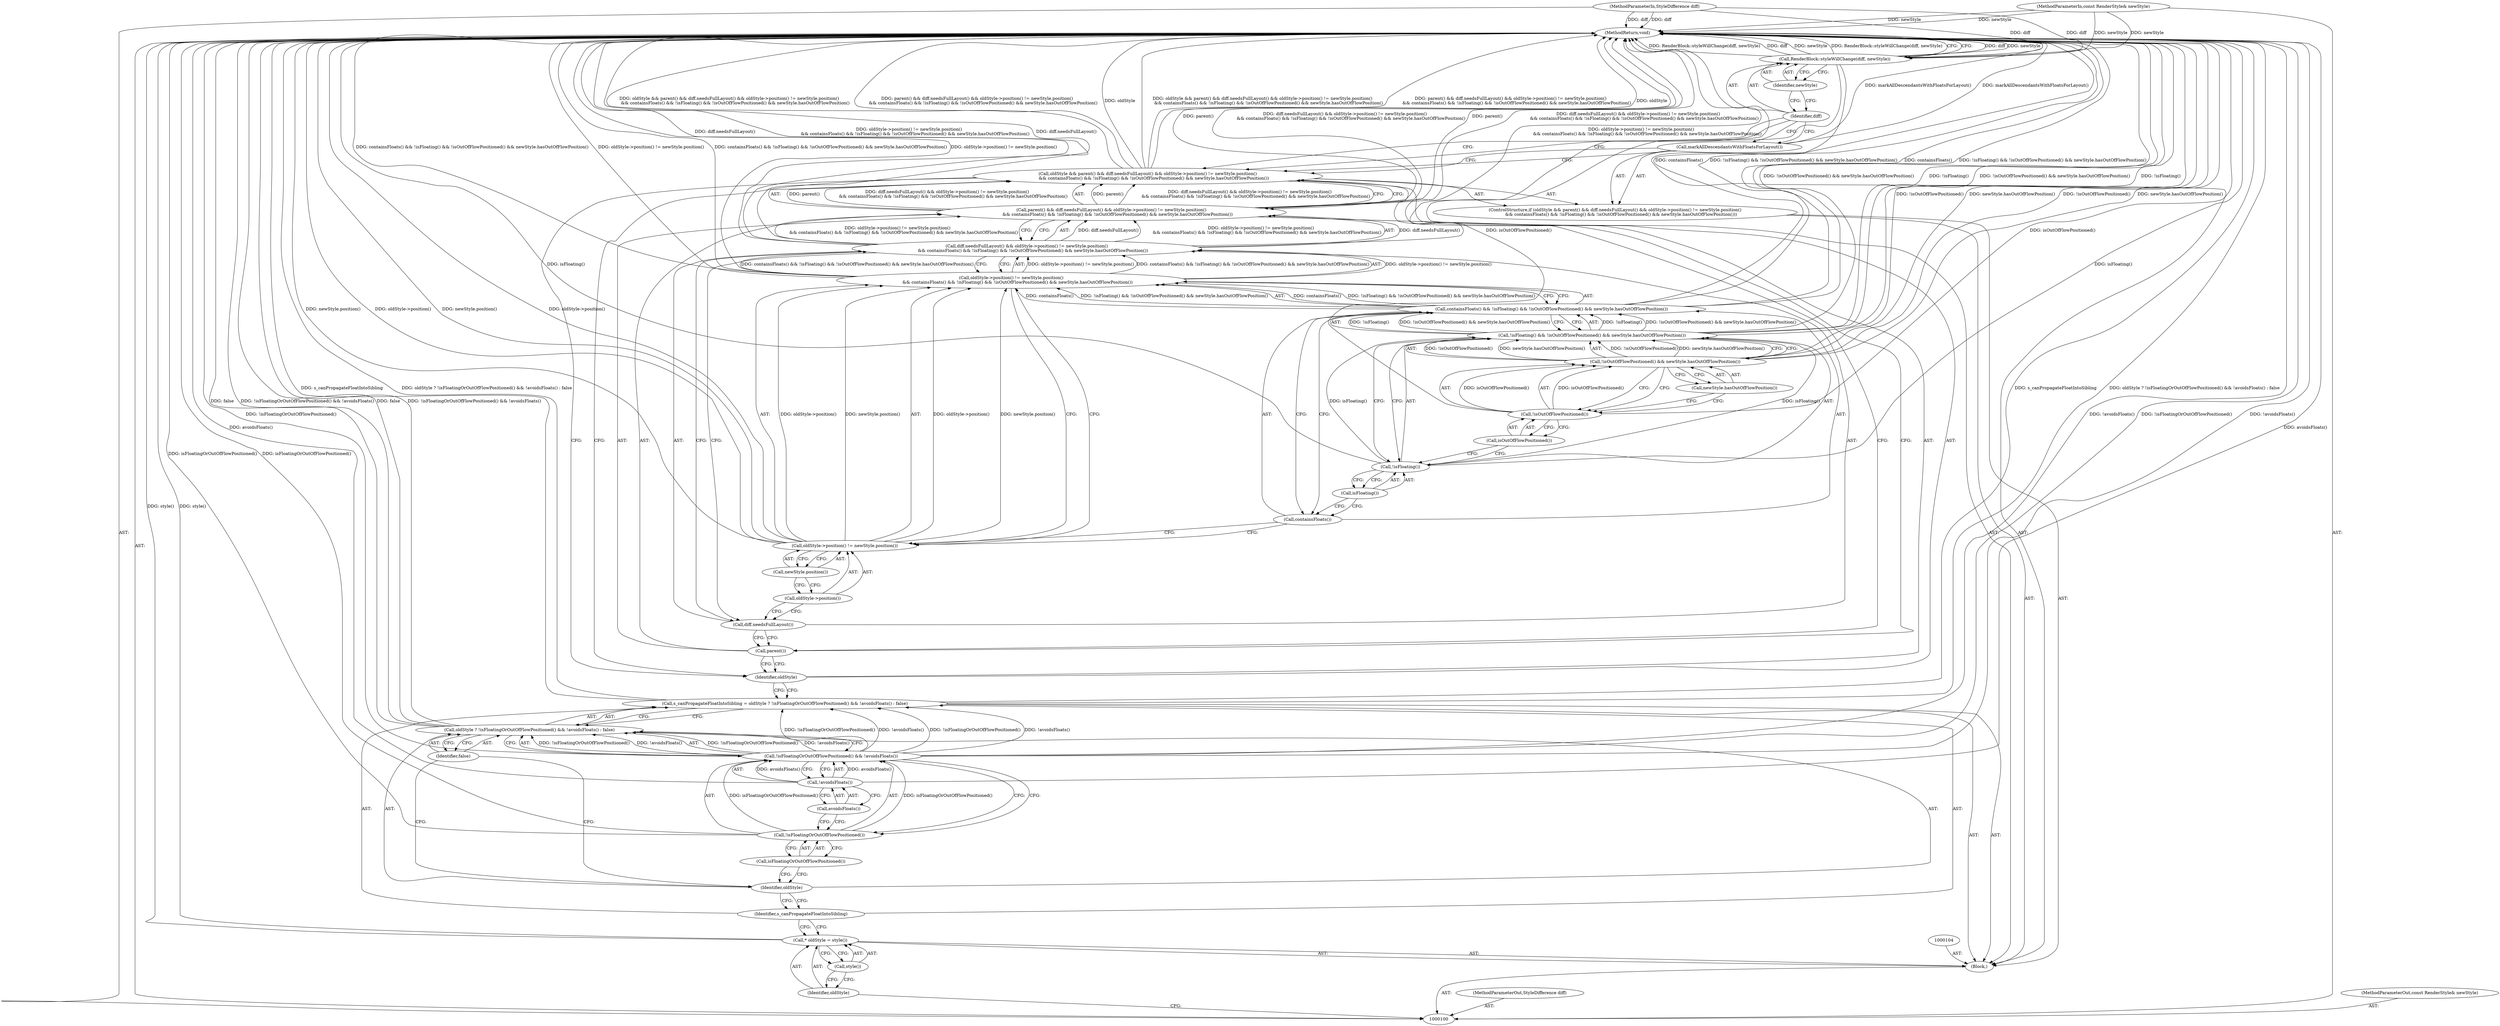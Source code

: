 digraph "0_Chrome_b2b21468c1f7f08b30a7c1755316f6026c50eb2a_3" {
"1000142" [label="(MethodReturn,void)"];
"1000101" [label="(MethodParameterIn,StyleDifference diff)"];
"1000215" [label="(MethodParameterOut,StyleDifference diff)"];
"1000102" [label="(MethodParameterIn,const RenderStyle& newStyle)"];
"1000216" [label="(MethodParameterOut,const RenderStyle& newStyle)"];
"1000103" [label="(Block,)"];
"1000105" [label="(Call,* oldStyle = style())"];
"1000106" [label="(Identifier,oldStyle)"];
"1000107" [label="(Call,style())"];
"1000117" [label="(Identifier,false)"];
"1000110" [label="(Call,oldStyle ? !isFloatingOrOutOfFlowPositioned() && !avoidsFloats() : false)"];
"1000111" [label="(Identifier,oldStyle)"];
"1000112" [label="(Call,!isFloatingOrOutOfFlowPositioned() && !avoidsFloats())"];
"1000113" [label="(Call,!isFloatingOrOutOfFlowPositioned())"];
"1000108" [label="(Call,s_canPropagateFloatIntoSibling = oldStyle ? !isFloatingOrOutOfFlowPositioned() && !avoidsFloats() : false)"];
"1000109" [label="(Identifier,s_canPropagateFloatIntoSibling)"];
"1000114" [label="(Call,isFloatingOrOutOfFlowPositioned())"];
"1000115" [label="(Call,!avoidsFloats())"];
"1000116" [label="(Call,avoidsFloats())"];
"1000121" [label="(Call,parent() && diff.needsFullLayout() && oldStyle->position() != newStyle.position()\n         && containsFloats() && !isFloating() && !isOutOfFlowPositioned() && newStyle.hasOutOfFlowPosition())"];
"1000122" [label="(Call,parent())"];
"1000123" [label="(Call,diff.needsFullLayout() && oldStyle->position() != newStyle.position()\n         && containsFloats() && !isFloating() && !isOutOfFlowPositioned() && newStyle.hasOutOfFlowPosition())"];
"1000124" [label="(Call,diff.needsFullLayout())"];
"1000118" [label="(ControlStructure,if (oldStyle && parent() && diff.needsFullLayout() && oldStyle->position() != newStyle.position()\n         && containsFloats() && !isFloating() && !isOutOfFlowPositioned() && newStyle.hasOutOfFlowPosition()))"];
"1000125" [label="(Call,oldStyle->position() != newStyle.position()\n         && containsFloats() && !isFloating() && !isOutOfFlowPositioned() && newStyle.hasOutOfFlowPosition())"];
"1000126" [label="(Call,oldStyle->position() != newStyle.position())"];
"1000127" [label="(Call,oldStyle->position())"];
"1000119" [label="(Call,oldStyle && parent() && diff.needsFullLayout() && oldStyle->position() != newStyle.position()\n         && containsFloats() && !isFloating() && !isOutOfFlowPositioned() && newStyle.hasOutOfFlowPosition())"];
"1000120" [label="(Identifier,oldStyle)"];
"1000128" [label="(Call,newStyle.position())"];
"1000129" [label="(Call,containsFloats() && !isFloating() && !isOutOfFlowPositioned() && newStyle.hasOutOfFlowPosition())"];
"1000130" [label="(Call,containsFloats())"];
"1000131" [label="(Call,!isFloating() && !isOutOfFlowPositioned() && newStyle.hasOutOfFlowPosition())"];
"1000132" [label="(Call,!isFloating())"];
"1000133" [label="(Call,isFloating())"];
"1000134" [label="(Call,!isOutOfFlowPositioned() && newStyle.hasOutOfFlowPosition())"];
"1000135" [label="(Call,!isOutOfFlowPositioned())"];
"1000136" [label="(Call,isOutOfFlowPositioned())"];
"1000137" [label="(Call,newStyle.hasOutOfFlowPosition())"];
"1000138" [label="(Call,markAllDescendantsWithFloatsForLayout())"];
"1000140" [label="(Identifier,diff)"];
"1000141" [label="(Identifier,newStyle)"];
"1000139" [label="(Call,RenderBlock::styleWillChange(diff, newStyle))"];
"1000142" -> "1000100"  [label="AST: "];
"1000142" -> "1000139"  [label="CFG: "];
"1000110" -> "1000142"  [label="DDG: false"];
"1000110" -> "1000142"  [label="DDG: !isFloatingOrOutOfFlowPositioned() && !avoidsFloats()"];
"1000123" -> "1000142"  [label="DDG: oldStyle->position() != newStyle.position()\n         && containsFloats() && !isFloating() && !isOutOfFlowPositioned() && newStyle.hasOutOfFlowPosition()"];
"1000123" -> "1000142"  [label="DDG: diff.needsFullLayout()"];
"1000105" -> "1000142"  [label="DDG: style()"];
"1000113" -> "1000142"  [label="DDG: isFloatingOrOutOfFlowPositioned()"];
"1000139" -> "1000142"  [label="DDG: diff"];
"1000139" -> "1000142"  [label="DDG: newStyle"];
"1000139" -> "1000142"  [label="DDG: RenderBlock::styleWillChange(diff, newStyle)"];
"1000126" -> "1000142"  [label="DDG: oldStyle->position()"];
"1000126" -> "1000142"  [label="DDG: newStyle.position()"];
"1000119" -> "1000142"  [label="DDG: oldStyle && parent() && diff.needsFullLayout() && oldStyle->position() != newStyle.position()\n         && containsFloats() && !isFloating() && !isOutOfFlowPositioned() && newStyle.hasOutOfFlowPosition()"];
"1000119" -> "1000142"  [label="DDG: parent() && diff.needsFullLayout() && oldStyle->position() != newStyle.position()\n         && containsFloats() && !isFloating() && !isOutOfFlowPositioned() && newStyle.hasOutOfFlowPosition()"];
"1000119" -> "1000142"  [label="DDG: oldStyle"];
"1000115" -> "1000142"  [label="DDG: avoidsFloats()"];
"1000129" -> "1000142"  [label="DDG: containsFloats()"];
"1000129" -> "1000142"  [label="DDG: !isFloating() && !isOutOfFlowPositioned() && newStyle.hasOutOfFlowPosition()"];
"1000125" -> "1000142"  [label="DDG: oldStyle->position() != newStyle.position()"];
"1000125" -> "1000142"  [label="DDG: containsFloats() && !isFloating() && !isOutOfFlowPositioned() && newStyle.hasOutOfFlowPosition()"];
"1000121" -> "1000142"  [label="DDG: diff.needsFullLayout() && oldStyle->position() != newStyle.position()\n         && containsFloats() && !isFloating() && !isOutOfFlowPositioned() && newStyle.hasOutOfFlowPosition()"];
"1000121" -> "1000142"  [label="DDG: parent()"];
"1000131" -> "1000142"  [label="DDG: !isFloating()"];
"1000131" -> "1000142"  [label="DDG: !isOutOfFlowPositioned() && newStyle.hasOutOfFlowPosition()"];
"1000112" -> "1000142"  [label="DDG: !avoidsFloats()"];
"1000112" -> "1000142"  [label="DDG: !isFloatingOrOutOfFlowPositioned()"];
"1000132" -> "1000142"  [label="DDG: isFloating()"];
"1000102" -> "1000142"  [label="DDG: newStyle"];
"1000134" -> "1000142"  [label="DDG: !isOutOfFlowPositioned()"];
"1000134" -> "1000142"  [label="DDG: newStyle.hasOutOfFlowPosition()"];
"1000101" -> "1000142"  [label="DDG: diff"];
"1000108" -> "1000142"  [label="DDG: oldStyle ? !isFloatingOrOutOfFlowPositioned() && !avoidsFloats() : false"];
"1000108" -> "1000142"  [label="DDG: s_canPropagateFloatIntoSibling"];
"1000135" -> "1000142"  [label="DDG: isOutOfFlowPositioned()"];
"1000138" -> "1000142"  [label="DDG: markAllDescendantsWithFloatsForLayout()"];
"1000101" -> "1000100"  [label="AST: "];
"1000101" -> "1000142"  [label="DDG: diff"];
"1000101" -> "1000139"  [label="DDG: diff"];
"1000215" -> "1000100"  [label="AST: "];
"1000102" -> "1000100"  [label="AST: "];
"1000102" -> "1000142"  [label="DDG: newStyle"];
"1000102" -> "1000139"  [label="DDG: newStyle"];
"1000216" -> "1000100"  [label="AST: "];
"1000103" -> "1000100"  [label="AST: "];
"1000104" -> "1000103"  [label="AST: "];
"1000105" -> "1000103"  [label="AST: "];
"1000108" -> "1000103"  [label="AST: "];
"1000118" -> "1000103"  [label="AST: "];
"1000139" -> "1000103"  [label="AST: "];
"1000105" -> "1000103"  [label="AST: "];
"1000105" -> "1000107"  [label="CFG: "];
"1000106" -> "1000105"  [label="AST: "];
"1000107" -> "1000105"  [label="AST: "];
"1000109" -> "1000105"  [label="CFG: "];
"1000105" -> "1000142"  [label="DDG: style()"];
"1000106" -> "1000105"  [label="AST: "];
"1000106" -> "1000100"  [label="CFG: "];
"1000107" -> "1000106"  [label="CFG: "];
"1000107" -> "1000105"  [label="AST: "];
"1000107" -> "1000106"  [label="CFG: "];
"1000105" -> "1000107"  [label="CFG: "];
"1000117" -> "1000110"  [label="AST: "];
"1000117" -> "1000111"  [label="CFG: "];
"1000110" -> "1000117"  [label="CFG: "];
"1000110" -> "1000108"  [label="AST: "];
"1000110" -> "1000112"  [label="CFG: "];
"1000110" -> "1000117"  [label="CFG: "];
"1000111" -> "1000110"  [label="AST: "];
"1000112" -> "1000110"  [label="AST: "];
"1000117" -> "1000110"  [label="AST: "];
"1000108" -> "1000110"  [label="CFG: "];
"1000110" -> "1000142"  [label="DDG: false"];
"1000110" -> "1000142"  [label="DDG: !isFloatingOrOutOfFlowPositioned() && !avoidsFloats()"];
"1000112" -> "1000110"  [label="DDG: !isFloatingOrOutOfFlowPositioned()"];
"1000112" -> "1000110"  [label="DDG: !avoidsFloats()"];
"1000111" -> "1000110"  [label="AST: "];
"1000111" -> "1000109"  [label="CFG: "];
"1000114" -> "1000111"  [label="CFG: "];
"1000117" -> "1000111"  [label="CFG: "];
"1000112" -> "1000110"  [label="AST: "];
"1000112" -> "1000113"  [label="CFG: "];
"1000112" -> "1000115"  [label="CFG: "];
"1000113" -> "1000112"  [label="AST: "];
"1000115" -> "1000112"  [label="AST: "];
"1000110" -> "1000112"  [label="CFG: "];
"1000112" -> "1000142"  [label="DDG: !avoidsFloats()"];
"1000112" -> "1000142"  [label="DDG: !isFloatingOrOutOfFlowPositioned()"];
"1000112" -> "1000108"  [label="DDG: !isFloatingOrOutOfFlowPositioned()"];
"1000112" -> "1000108"  [label="DDG: !avoidsFloats()"];
"1000112" -> "1000110"  [label="DDG: !isFloatingOrOutOfFlowPositioned()"];
"1000112" -> "1000110"  [label="DDG: !avoidsFloats()"];
"1000113" -> "1000112"  [label="DDG: isFloatingOrOutOfFlowPositioned()"];
"1000115" -> "1000112"  [label="DDG: avoidsFloats()"];
"1000113" -> "1000112"  [label="AST: "];
"1000113" -> "1000114"  [label="CFG: "];
"1000114" -> "1000113"  [label="AST: "];
"1000116" -> "1000113"  [label="CFG: "];
"1000112" -> "1000113"  [label="CFG: "];
"1000113" -> "1000142"  [label="DDG: isFloatingOrOutOfFlowPositioned()"];
"1000113" -> "1000112"  [label="DDG: isFloatingOrOutOfFlowPositioned()"];
"1000108" -> "1000103"  [label="AST: "];
"1000108" -> "1000110"  [label="CFG: "];
"1000109" -> "1000108"  [label="AST: "];
"1000110" -> "1000108"  [label="AST: "];
"1000120" -> "1000108"  [label="CFG: "];
"1000108" -> "1000142"  [label="DDG: oldStyle ? !isFloatingOrOutOfFlowPositioned() && !avoidsFloats() : false"];
"1000108" -> "1000142"  [label="DDG: s_canPropagateFloatIntoSibling"];
"1000112" -> "1000108"  [label="DDG: !isFloatingOrOutOfFlowPositioned()"];
"1000112" -> "1000108"  [label="DDG: !avoidsFloats()"];
"1000109" -> "1000108"  [label="AST: "];
"1000109" -> "1000105"  [label="CFG: "];
"1000111" -> "1000109"  [label="CFG: "];
"1000114" -> "1000113"  [label="AST: "];
"1000114" -> "1000111"  [label="CFG: "];
"1000113" -> "1000114"  [label="CFG: "];
"1000115" -> "1000112"  [label="AST: "];
"1000115" -> "1000116"  [label="CFG: "];
"1000116" -> "1000115"  [label="AST: "];
"1000112" -> "1000115"  [label="CFG: "];
"1000115" -> "1000142"  [label="DDG: avoidsFloats()"];
"1000115" -> "1000112"  [label="DDG: avoidsFloats()"];
"1000116" -> "1000115"  [label="AST: "];
"1000116" -> "1000113"  [label="CFG: "];
"1000115" -> "1000116"  [label="CFG: "];
"1000121" -> "1000119"  [label="AST: "];
"1000121" -> "1000122"  [label="CFG: "];
"1000121" -> "1000123"  [label="CFG: "];
"1000122" -> "1000121"  [label="AST: "];
"1000123" -> "1000121"  [label="AST: "];
"1000119" -> "1000121"  [label="CFG: "];
"1000121" -> "1000142"  [label="DDG: diff.needsFullLayout() && oldStyle->position() != newStyle.position()\n         && containsFloats() && !isFloating() && !isOutOfFlowPositioned() && newStyle.hasOutOfFlowPosition()"];
"1000121" -> "1000142"  [label="DDG: parent()"];
"1000121" -> "1000119"  [label="DDG: parent()"];
"1000121" -> "1000119"  [label="DDG: diff.needsFullLayout() && oldStyle->position() != newStyle.position()\n         && containsFloats() && !isFloating() && !isOutOfFlowPositioned() && newStyle.hasOutOfFlowPosition()"];
"1000123" -> "1000121"  [label="DDG: diff.needsFullLayout()"];
"1000123" -> "1000121"  [label="DDG: oldStyle->position() != newStyle.position()\n         && containsFloats() && !isFloating() && !isOutOfFlowPositioned() && newStyle.hasOutOfFlowPosition()"];
"1000122" -> "1000121"  [label="AST: "];
"1000122" -> "1000120"  [label="CFG: "];
"1000124" -> "1000122"  [label="CFG: "];
"1000121" -> "1000122"  [label="CFG: "];
"1000123" -> "1000121"  [label="AST: "];
"1000123" -> "1000124"  [label="CFG: "];
"1000123" -> "1000125"  [label="CFG: "];
"1000124" -> "1000123"  [label="AST: "];
"1000125" -> "1000123"  [label="AST: "];
"1000121" -> "1000123"  [label="CFG: "];
"1000123" -> "1000142"  [label="DDG: oldStyle->position() != newStyle.position()\n         && containsFloats() && !isFloating() && !isOutOfFlowPositioned() && newStyle.hasOutOfFlowPosition()"];
"1000123" -> "1000142"  [label="DDG: diff.needsFullLayout()"];
"1000123" -> "1000121"  [label="DDG: diff.needsFullLayout()"];
"1000123" -> "1000121"  [label="DDG: oldStyle->position() != newStyle.position()\n         && containsFloats() && !isFloating() && !isOutOfFlowPositioned() && newStyle.hasOutOfFlowPosition()"];
"1000125" -> "1000123"  [label="DDG: oldStyle->position() != newStyle.position()"];
"1000125" -> "1000123"  [label="DDG: containsFloats() && !isFloating() && !isOutOfFlowPositioned() && newStyle.hasOutOfFlowPosition()"];
"1000124" -> "1000123"  [label="AST: "];
"1000124" -> "1000122"  [label="CFG: "];
"1000127" -> "1000124"  [label="CFG: "];
"1000123" -> "1000124"  [label="CFG: "];
"1000118" -> "1000103"  [label="AST: "];
"1000119" -> "1000118"  [label="AST: "];
"1000138" -> "1000118"  [label="AST: "];
"1000125" -> "1000123"  [label="AST: "];
"1000125" -> "1000126"  [label="CFG: "];
"1000125" -> "1000129"  [label="CFG: "];
"1000126" -> "1000125"  [label="AST: "];
"1000129" -> "1000125"  [label="AST: "];
"1000123" -> "1000125"  [label="CFG: "];
"1000125" -> "1000142"  [label="DDG: oldStyle->position() != newStyle.position()"];
"1000125" -> "1000142"  [label="DDG: containsFloats() && !isFloating() && !isOutOfFlowPositioned() && newStyle.hasOutOfFlowPosition()"];
"1000125" -> "1000123"  [label="DDG: oldStyle->position() != newStyle.position()"];
"1000125" -> "1000123"  [label="DDG: containsFloats() && !isFloating() && !isOutOfFlowPositioned() && newStyle.hasOutOfFlowPosition()"];
"1000126" -> "1000125"  [label="DDG: oldStyle->position()"];
"1000126" -> "1000125"  [label="DDG: newStyle.position()"];
"1000129" -> "1000125"  [label="DDG: containsFloats()"];
"1000129" -> "1000125"  [label="DDG: !isFloating() && !isOutOfFlowPositioned() && newStyle.hasOutOfFlowPosition()"];
"1000126" -> "1000125"  [label="AST: "];
"1000126" -> "1000128"  [label="CFG: "];
"1000127" -> "1000126"  [label="AST: "];
"1000128" -> "1000126"  [label="AST: "];
"1000130" -> "1000126"  [label="CFG: "];
"1000125" -> "1000126"  [label="CFG: "];
"1000126" -> "1000142"  [label="DDG: oldStyle->position()"];
"1000126" -> "1000142"  [label="DDG: newStyle.position()"];
"1000126" -> "1000125"  [label="DDG: oldStyle->position()"];
"1000126" -> "1000125"  [label="DDG: newStyle.position()"];
"1000127" -> "1000126"  [label="AST: "];
"1000127" -> "1000124"  [label="CFG: "];
"1000128" -> "1000127"  [label="CFG: "];
"1000119" -> "1000118"  [label="AST: "];
"1000119" -> "1000120"  [label="CFG: "];
"1000119" -> "1000121"  [label="CFG: "];
"1000120" -> "1000119"  [label="AST: "];
"1000121" -> "1000119"  [label="AST: "];
"1000138" -> "1000119"  [label="CFG: "];
"1000140" -> "1000119"  [label="CFG: "];
"1000119" -> "1000142"  [label="DDG: oldStyle && parent() && diff.needsFullLayout() && oldStyle->position() != newStyle.position()\n         && containsFloats() && !isFloating() && !isOutOfFlowPositioned() && newStyle.hasOutOfFlowPosition()"];
"1000119" -> "1000142"  [label="DDG: parent() && diff.needsFullLayout() && oldStyle->position() != newStyle.position()\n         && containsFloats() && !isFloating() && !isOutOfFlowPositioned() && newStyle.hasOutOfFlowPosition()"];
"1000119" -> "1000142"  [label="DDG: oldStyle"];
"1000121" -> "1000119"  [label="DDG: parent()"];
"1000121" -> "1000119"  [label="DDG: diff.needsFullLayout() && oldStyle->position() != newStyle.position()\n         && containsFloats() && !isFloating() && !isOutOfFlowPositioned() && newStyle.hasOutOfFlowPosition()"];
"1000120" -> "1000119"  [label="AST: "];
"1000120" -> "1000108"  [label="CFG: "];
"1000122" -> "1000120"  [label="CFG: "];
"1000119" -> "1000120"  [label="CFG: "];
"1000128" -> "1000126"  [label="AST: "];
"1000128" -> "1000127"  [label="CFG: "];
"1000126" -> "1000128"  [label="CFG: "];
"1000129" -> "1000125"  [label="AST: "];
"1000129" -> "1000130"  [label="CFG: "];
"1000129" -> "1000131"  [label="CFG: "];
"1000130" -> "1000129"  [label="AST: "];
"1000131" -> "1000129"  [label="AST: "];
"1000125" -> "1000129"  [label="CFG: "];
"1000129" -> "1000142"  [label="DDG: containsFloats()"];
"1000129" -> "1000142"  [label="DDG: !isFloating() && !isOutOfFlowPositioned() && newStyle.hasOutOfFlowPosition()"];
"1000129" -> "1000125"  [label="DDG: containsFloats()"];
"1000129" -> "1000125"  [label="DDG: !isFloating() && !isOutOfFlowPositioned() && newStyle.hasOutOfFlowPosition()"];
"1000131" -> "1000129"  [label="DDG: !isFloating()"];
"1000131" -> "1000129"  [label="DDG: !isOutOfFlowPositioned() && newStyle.hasOutOfFlowPosition()"];
"1000130" -> "1000129"  [label="AST: "];
"1000130" -> "1000126"  [label="CFG: "];
"1000133" -> "1000130"  [label="CFG: "];
"1000129" -> "1000130"  [label="CFG: "];
"1000131" -> "1000129"  [label="AST: "];
"1000131" -> "1000132"  [label="CFG: "];
"1000131" -> "1000134"  [label="CFG: "];
"1000132" -> "1000131"  [label="AST: "];
"1000134" -> "1000131"  [label="AST: "];
"1000129" -> "1000131"  [label="CFG: "];
"1000131" -> "1000142"  [label="DDG: !isFloating()"];
"1000131" -> "1000142"  [label="DDG: !isOutOfFlowPositioned() && newStyle.hasOutOfFlowPosition()"];
"1000131" -> "1000129"  [label="DDG: !isFloating()"];
"1000131" -> "1000129"  [label="DDG: !isOutOfFlowPositioned() && newStyle.hasOutOfFlowPosition()"];
"1000132" -> "1000131"  [label="DDG: isFloating()"];
"1000134" -> "1000131"  [label="DDG: !isOutOfFlowPositioned()"];
"1000134" -> "1000131"  [label="DDG: newStyle.hasOutOfFlowPosition()"];
"1000132" -> "1000131"  [label="AST: "];
"1000132" -> "1000133"  [label="CFG: "];
"1000133" -> "1000132"  [label="AST: "];
"1000136" -> "1000132"  [label="CFG: "];
"1000131" -> "1000132"  [label="CFG: "];
"1000132" -> "1000142"  [label="DDG: isFloating()"];
"1000132" -> "1000131"  [label="DDG: isFloating()"];
"1000133" -> "1000132"  [label="AST: "];
"1000133" -> "1000130"  [label="CFG: "];
"1000132" -> "1000133"  [label="CFG: "];
"1000134" -> "1000131"  [label="AST: "];
"1000134" -> "1000135"  [label="CFG: "];
"1000134" -> "1000137"  [label="CFG: "];
"1000135" -> "1000134"  [label="AST: "];
"1000137" -> "1000134"  [label="AST: "];
"1000131" -> "1000134"  [label="CFG: "];
"1000134" -> "1000142"  [label="DDG: !isOutOfFlowPositioned()"];
"1000134" -> "1000142"  [label="DDG: newStyle.hasOutOfFlowPosition()"];
"1000134" -> "1000131"  [label="DDG: !isOutOfFlowPositioned()"];
"1000134" -> "1000131"  [label="DDG: newStyle.hasOutOfFlowPosition()"];
"1000135" -> "1000134"  [label="DDG: isOutOfFlowPositioned()"];
"1000135" -> "1000134"  [label="AST: "];
"1000135" -> "1000136"  [label="CFG: "];
"1000136" -> "1000135"  [label="AST: "];
"1000137" -> "1000135"  [label="CFG: "];
"1000134" -> "1000135"  [label="CFG: "];
"1000135" -> "1000142"  [label="DDG: isOutOfFlowPositioned()"];
"1000135" -> "1000134"  [label="DDG: isOutOfFlowPositioned()"];
"1000136" -> "1000135"  [label="AST: "];
"1000136" -> "1000132"  [label="CFG: "];
"1000135" -> "1000136"  [label="CFG: "];
"1000137" -> "1000134"  [label="AST: "];
"1000137" -> "1000135"  [label="CFG: "];
"1000134" -> "1000137"  [label="CFG: "];
"1000138" -> "1000118"  [label="AST: "];
"1000138" -> "1000119"  [label="CFG: "];
"1000140" -> "1000138"  [label="CFG: "];
"1000138" -> "1000142"  [label="DDG: markAllDescendantsWithFloatsForLayout()"];
"1000140" -> "1000139"  [label="AST: "];
"1000140" -> "1000138"  [label="CFG: "];
"1000140" -> "1000119"  [label="CFG: "];
"1000141" -> "1000140"  [label="CFG: "];
"1000141" -> "1000139"  [label="AST: "];
"1000141" -> "1000140"  [label="CFG: "];
"1000139" -> "1000141"  [label="CFG: "];
"1000139" -> "1000103"  [label="AST: "];
"1000139" -> "1000141"  [label="CFG: "];
"1000140" -> "1000139"  [label="AST: "];
"1000141" -> "1000139"  [label="AST: "];
"1000142" -> "1000139"  [label="CFG: "];
"1000139" -> "1000142"  [label="DDG: diff"];
"1000139" -> "1000142"  [label="DDG: newStyle"];
"1000139" -> "1000142"  [label="DDG: RenderBlock::styleWillChange(diff, newStyle)"];
"1000101" -> "1000139"  [label="DDG: diff"];
"1000102" -> "1000139"  [label="DDG: newStyle"];
}
